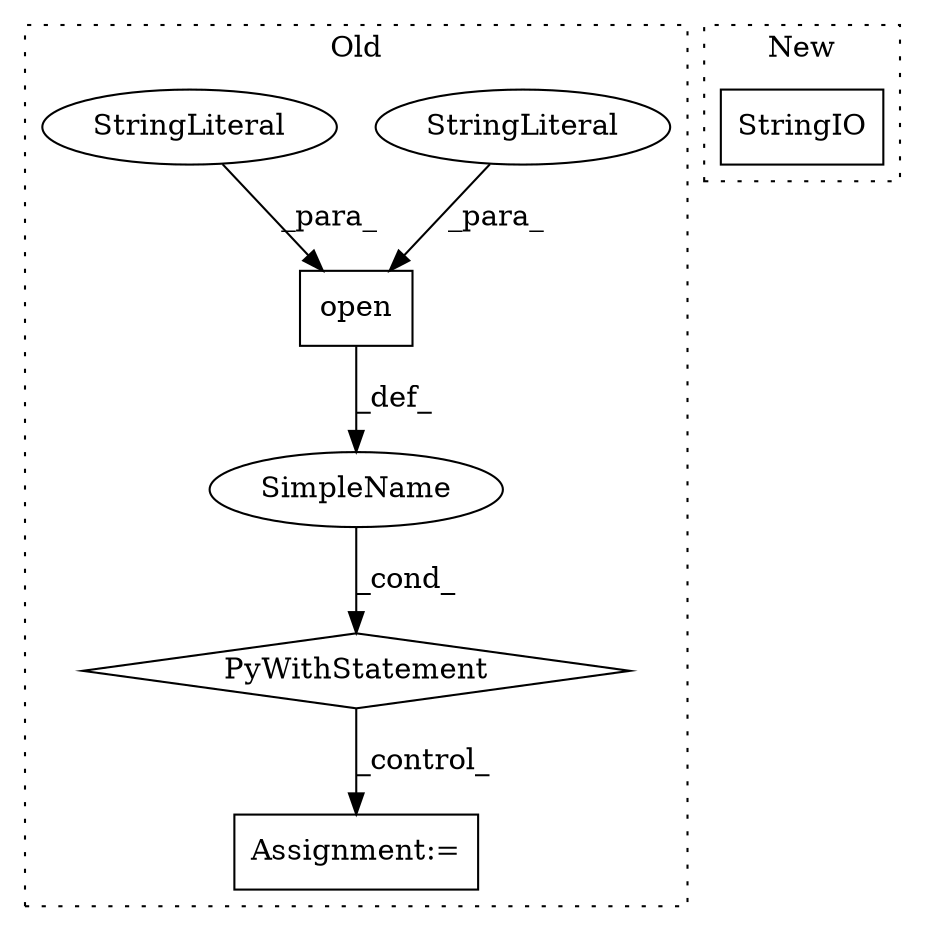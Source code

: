 digraph G {
subgraph cluster0 {
1 [label="open" a="32" s="421,439" l="5,1" shape="box"];
3 [label="PyWithStatement" a="104" s="411,440" l="10,2" shape="diamond"];
4 [label="SimpleName" a="42" s="" l="" shape="ellipse"];
5 [label="Assignment:=" a="7" s="455" l="4" shape="box"];
6 [label="StringLiteral" a="45" s="426" l="9" shape="ellipse"];
7 [label="StringLiteral" a="45" s="436" l="3" shape="ellipse"];
label = "Old";
style="dotted";
}
subgraph cluster1 {
2 [label="StringIO" a="32" s="492,514" l="9,1" shape="box"];
label = "New";
style="dotted";
}
1 -> 4 [label="_def_"];
3 -> 5 [label="_control_"];
4 -> 3 [label="_cond_"];
6 -> 1 [label="_para_"];
7 -> 1 [label="_para_"];
}